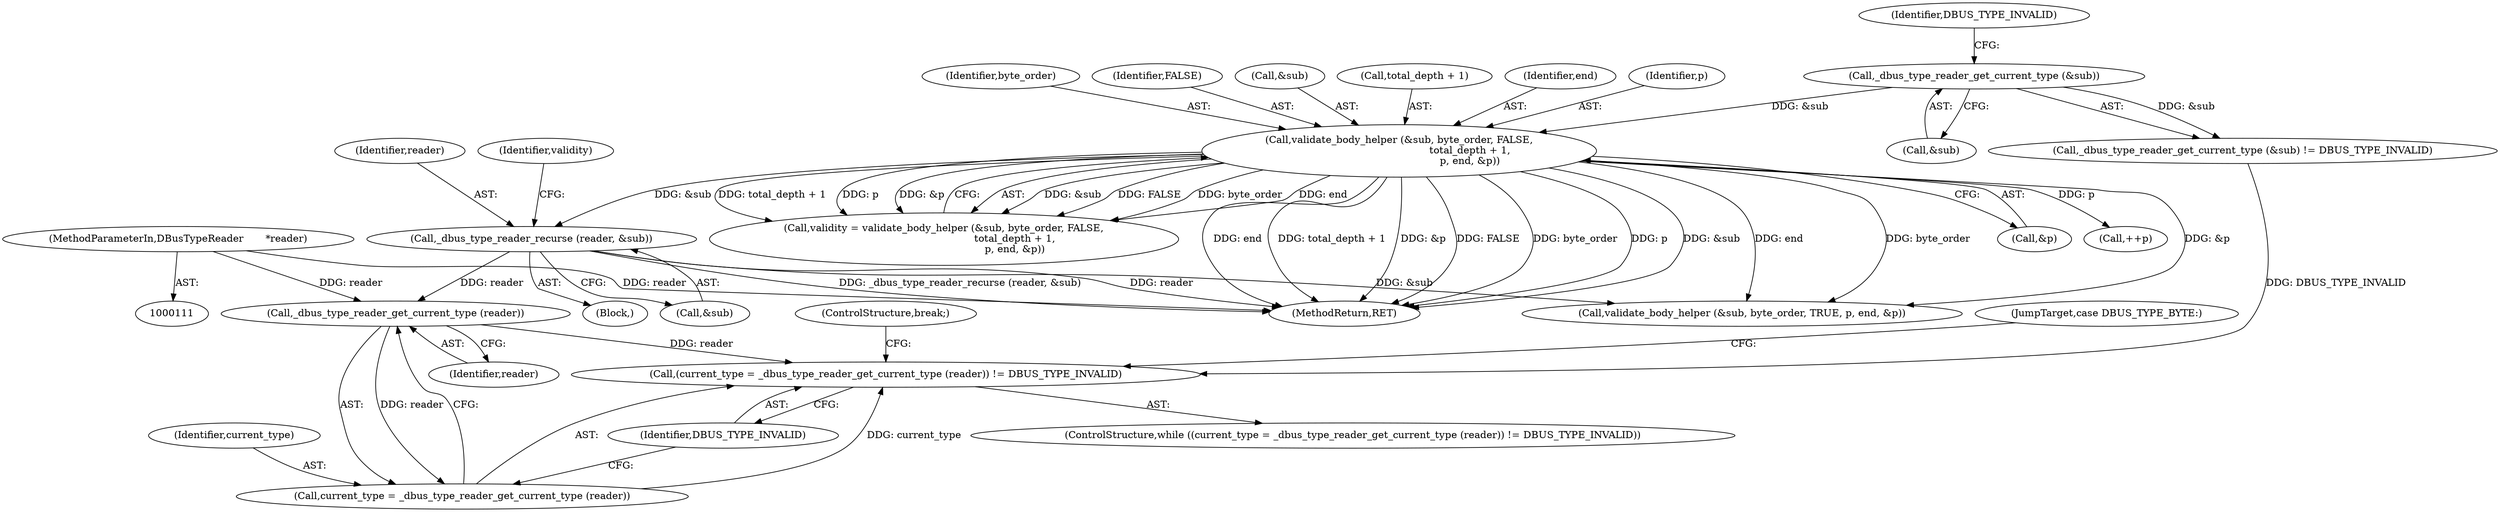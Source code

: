 digraph "0_dbus_7d65a3a6ed8815e34a99c680ac3869fde49dbbd4@API" {
"1000134" [label="(Call,_dbus_type_reader_get_current_type (reader))"];
"1000744" [label="(Call,_dbus_type_reader_recurse (reader, &sub))"];
"1000717" [label="(Call,validate_body_helper (&sub, byte_order, FALSE,\n                                             total_depth + 1,\n                                             p, end, &p))"];
"1000711" [label="(Call,_dbus_type_reader_get_current_type (&sub))"];
"1000112" [label="(MethodParameterIn,DBusTypeReader       *reader)"];
"1000131" [label="(Call,(current_type = _dbus_type_reader_get_current_type (reader)) != DBUS_TYPE_INVALID)"];
"1000132" [label="(Call,current_type = _dbus_type_reader_get_current_type (reader))"];
"1000139" [label="(JumpTarget,case DBUS_TYPE_BYTE:)"];
"1000714" [label="(Identifier,DBUS_TYPE_INVALID)"];
"1000750" [label="(Call,validate_body_helper (&sub, byte_order, TRUE, p, end, &p))"];
"1000721" [label="(Identifier,FALSE)"];
"1000717" [label="(Call,validate_body_helper (&sub, byte_order, FALSE,\n                                             total_depth + 1,\n                                             p, end, &p))"];
"1000711" [label="(Call,_dbus_type_reader_get_current_type (&sub))"];
"1000710" [label="(Call,_dbus_type_reader_get_current_type (&sub) != DBUS_TYPE_INVALID)"];
"1000718" [label="(Call,&sub)"];
"1000749" [label="(Identifier,validity)"];
"1000137" [label="(Block,)"];
"1000130" [label="(ControlStructure,while ((current_type = _dbus_type_reader_get_current_type (reader)) != DBUS_TYPE_INVALID))"];
"1000727" [label="(Call,&p)"];
"1000742" [label="(Call,++p)"];
"1000712" [label="(Call,&sub)"];
"1000136" [label="(Identifier,DBUS_TYPE_INVALID)"];
"1000722" [label="(Call,total_depth + 1)"];
"1000135" [label="(Identifier,reader)"];
"1000726" [label="(Identifier,end)"];
"1000744" [label="(Call,_dbus_type_reader_recurse (reader, &sub))"];
"1000765" [label="(ControlStructure,break;)"];
"1000133" [label="(Identifier,current_type)"];
"1000131" [label="(Call,(current_type = _dbus_type_reader_get_current_type (reader)) != DBUS_TYPE_INVALID)"];
"1000112" [label="(MethodParameterIn,DBusTypeReader       *reader)"];
"1000725" [label="(Identifier,p)"];
"1000746" [label="(Call,&sub)"];
"1000134" [label="(Call,_dbus_type_reader_get_current_type (reader))"];
"1000132" [label="(Call,current_type = _dbus_type_reader_get_current_type (reader))"];
"1000715" [label="(Call,validity = validate_body_helper (&sub, byte_order, FALSE,\n                                             total_depth + 1,\n                                             p, end, &p))"];
"1000745" [label="(Identifier,reader)"];
"1000770" [label="(MethodReturn,RET)"];
"1000720" [label="(Identifier,byte_order)"];
"1000134" -> "1000132"  [label="AST: "];
"1000134" -> "1000135"  [label="CFG: "];
"1000135" -> "1000134"  [label="AST: "];
"1000132" -> "1000134"  [label="CFG: "];
"1000134" -> "1000131"  [label="DDG: reader"];
"1000134" -> "1000132"  [label="DDG: reader"];
"1000744" -> "1000134"  [label="DDG: reader"];
"1000112" -> "1000134"  [label="DDG: reader"];
"1000744" -> "1000137"  [label="AST: "];
"1000744" -> "1000746"  [label="CFG: "];
"1000745" -> "1000744"  [label="AST: "];
"1000746" -> "1000744"  [label="AST: "];
"1000749" -> "1000744"  [label="CFG: "];
"1000744" -> "1000770"  [label="DDG: _dbus_type_reader_recurse (reader, &sub)"];
"1000744" -> "1000770"  [label="DDG: reader"];
"1000717" -> "1000744"  [label="DDG: &sub"];
"1000744" -> "1000750"  [label="DDG: &sub"];
"1000717" -> "1000715"  [label="AST: "];
"1000717" -> "1000727"  [label="CFG: "];
"1000718" -> "1000717"  [label="AST: "];
"1000720" -> "1000717"  [label="AST: "];
"1000721" -> "1000717"  [label="AST: "];
"1000722" -> "1000717"  [label="AST: "];
"1000725" -> "1000717"  [label="AST: "];
"1000726" -> "1000717"  [label="AST: "];
"1000727" -> "1000717"  [label="AST: "];
"1000715" -> "1000717"  [label="CFG: "];
"1000717" -> "1000770"  [label="DDG: &p"];
"1000717" -> "1000770"  [label="DDG: FALSE"];
"1000717" -> "1000770"  [label="DDG: byte_order"];
"1000717" -> "1000770"  [label="DDG: p"];
"1000717" -> "1000770"  [label="DDG: &sub"];
"1000717" -> "1000770"  [label="DDG: end"];
"1000717" -> "1000770"  [label="DDG: total_depth + 1"];
"1000717" -> "1000715"  [label="DDG: &sub"];
"1000717" -> "1000715"  [label="DDG: FALSE"];
"1000717" -> "1000715"  [label="DDG: byte_order"];
"1000717" -> "1000715"  [label="DDG: end"];
"1000717" -> "1000715"  [label="DDG: total_depth + 1"];
"1000717" -> "1000715"  [label="DDG: p"];
"1000717" -> "1000715"  [label="DDG: &p"];
"1000711" -> "1000717"  [label="DDG: &sub"];
"1000717" -> "1000742"  [label="DDG: p"];
"1000717" -> "1000750"  [label="DDG: byte_order"];
"1000717" -> "1000750"  [label="DDG: &p"];
"1000717" -> "1000750"  [label="DDG: end"];
"1000711" -> "1000710"  [label="AST: "];
"1000711" -> "1000712"  [label="CFG: "];
"1000712" -> "1000711"  [label="AST: "];
"1000714" -> "1000711"  [label="CFG: "];
"1000711" -> "1000710"  [label="DDG: &sub"];
"1000112" -> "1000111"  [label="AST: "];
"1000112" -> "1000770"  [label="DDG: reader"];
"1000131" -> "1000130"  [label="AST: "];
"1000131" -> "1000136"  [label="CFG: "];
"1000132" -> "1000131"  [label="AST: "];
"1000136" -> "1000131"  [label="AST: "];
"1000139" -> "1000131"  [label="CFG: "];
"1000765" -> "1000131"  [label="CFG: "];
"1000132" -> "1000131"  [label="DDG: current_type"];
"1000710" -> "1000131"  [label="DDG: DBUS_TYPE_INVALID"];
"1000133" -> "1000132"  [label="AST: "];
"1000136" -> "1000132"  [label="CFG: "];
}
